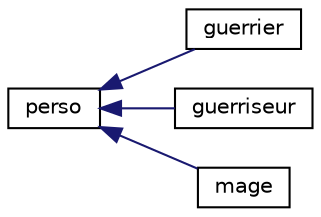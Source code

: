 digraph "Graphical Class Hierarchy"
{
  edge [fontname="Helvetica",fontsize="10",labelfontname="Helvetica",labelfontsize="10"];
  node [fontname="Helvetica",fontsize="10",shape=record];
  rankdir="LR";
  Node1 [label="perso",height=0.2,width=0.4,color="black", fillcolor="white", style="filled",URL="$classperso.html"];
  Node1 -> Node2 [dir="back",color="midnightblue",fontsize="10",style="solid",fontname="Helvetica"];
  Node2 [label="guerrier",height=0.2,width=0.4,color="black", fillcolor="white", style="filled",URL="$classguerrier.html"];
  Node1 -> Node3 [dir="back",color="midnightblue",fontsize="10",style="solid",fontname="Helvetica"];
  Node3 [label="guerriseur",height=0.2,width=0.4,color="black", fillcolor="white", style="filled",URL="$classguerriseur.html"];
  Node1 -> Node4 [dir="back",color="midnightblue",fontsize="10",style="solid",fontname="Helvetica"];
  Node4 [label="mage",height=0.2,width=0.4,color="black", fillcolor="white", style="filled",URL="$classmage.html"];
}
